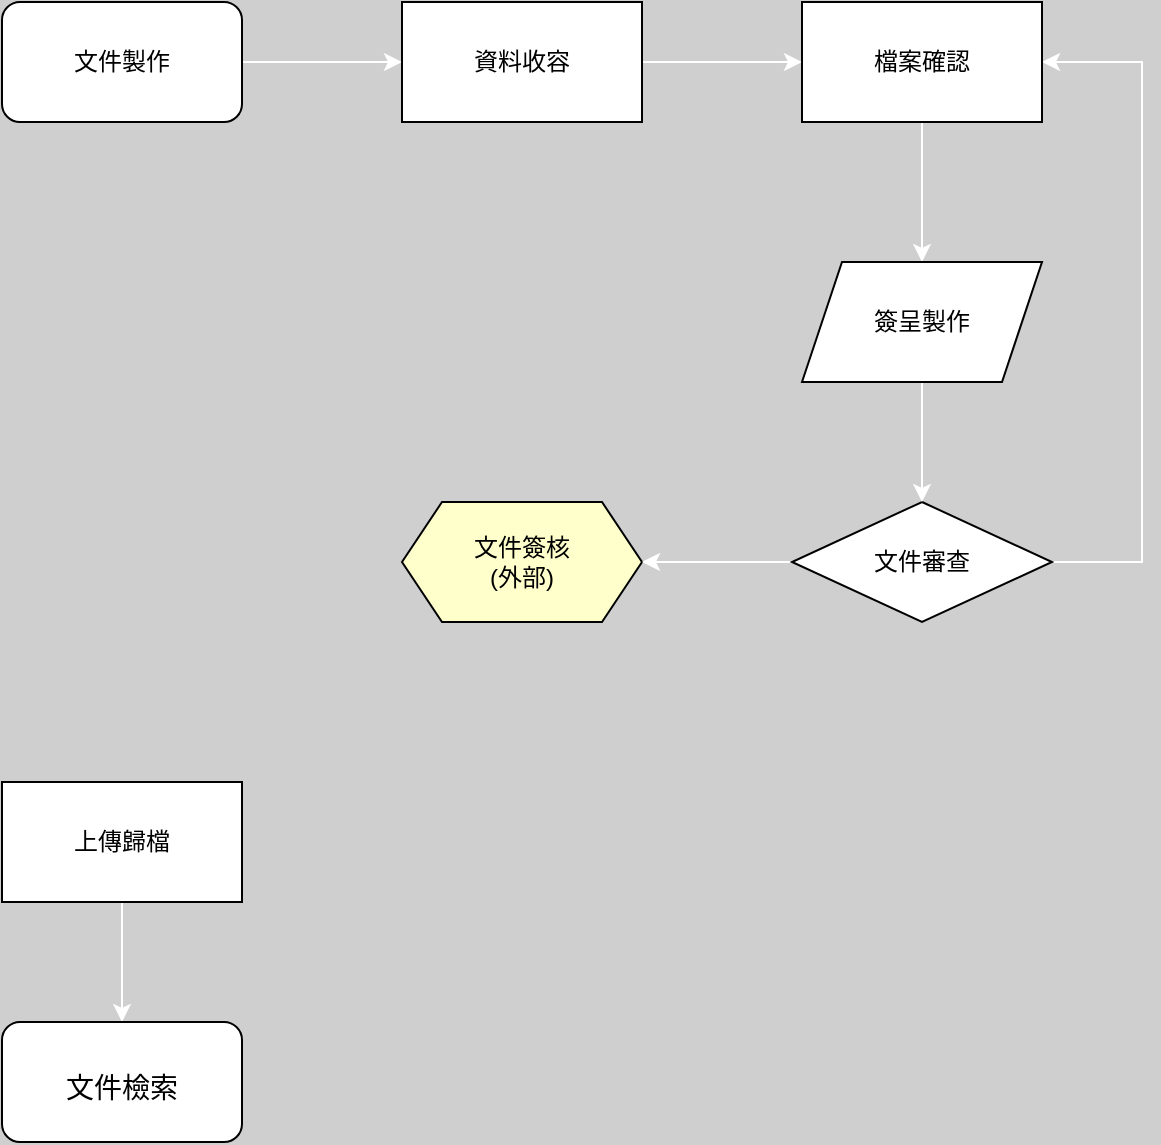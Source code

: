 <mxfile version="16.4.5" type="github" pages="3">
  <diagram id="T_dWSYMrY1WBdNnJtzPM" name="Page-1">
    <mxGraphModel dx="1354" dy="726" grid="1" gridSize="10" guides="1" tooltips="1" connect="1" arrows="1" fold="1" page="1" pageScale="1" pageWidth="850" pageHeight="1100" background="#40404040" math="0" shadow="0">
      <root>
        <mxCell id="0" />
        <mxCell id="1" parent="0" />
        <mxCell id="09RaBz-dbyB6HMPi8rWS-2" value="" style="edgeStyle=orthogonalEdgeStyle;rounded=0;orthogonalLoop=1;jettySize=auto;html=1;fontSize=21;fontColor=#FFFFFF;strokeColor=#FFFFFF;" edge="1" parent="1" source="cQ50xHxzlghZhwnke7jB-1" target="09RaBz-dbyB6HMPi8rWS-1">
          <mxGeometry relative="1" as="geometry" />
        </mxCell>
        <mxCell id="cQ50xHxzlghZhwnke7jB-1" value="文件製作" style="rounded=1;whiteSpace=wrap;html=1;fontFamily=Helvetica;fontSize=12;fontColor=rgb(0, 0, 0);align=center;strokeColor=rgb(0, 0, 0);fillColor=rgb(255, 255, 255);" vertex="1" parent="1">
          <mxGeometry x="210" y="150" width="120" height="60" as="geometry" />
        </mxCell>
        <mxCell id="cQ50xHxzlghZhwnke7jB-3" value="文件簽核&lt;br&gt;(外部)" style="shape=hexagon;perimeter=hexagonPerimeter2;whiteSpace=wrap;html=1;fixedSize=1;fontFamily=Helvetica;fontSize=12;fontColor=rgb(0, 0, 0);align=center;strokeColor=rgb(0, 0, 0);fillColor=#FFFFCC;" vertex="1" parent="1">
          <mxGeometry x="410" y="400" width="120" height="60" as="geometry" />
        </mxCell>
        <mxCell id="09RaBz-dbyB6HMPi8rWS-14" value="" style="edgeStyle=orthogonalEdgeStyle;rounded=0;orthogonalLoop=1;jettySize=auto;html=1;fontSize=14;fontColor=#000000;strokeColor=#FFFFFF;" edge="1" parent="1" source="cQ50xHxzlghZhwnke7jB-8" target="09RaBz-dbyB6HMPi8rWS-12">
          <mxGeometry relative="1" as="geometry" />
        </mxCell>
        <mxCell id="cQ50xHxzlghZhwnke7jB-8" value="上傳歸檔" style="rounded=0;whiteSpace=wrap;html=1;fontFamily=Helvetica;fontSize=12;fontColor=rgb(0, 0, 0);align=center;strokeColor=rgb(0, 0, 0);fillColor=rgb(255, 255, 255);" vertex="1" parent="1">
          <mxGeometry x="210" y="540" width="120" height="60" as="geometry" />
        </mxCell>
        <mxCell id="09RaBz-dbyB6HMPi8rWS-8" style="edgeStyle=orthogonalEdgeStyle;rounded=0;orthogonalLoop=1;jettySize=auto;html=1;entryX=1;entryY=0.5;entryDx=0;entryDy=0;fontSize=21;fontColor=#FFFFFF;strokeColor=#FFFFFF;" edge="1" parent="1" source="cQ50xHxzlghZhwnke7jB-18" target="09RaBz-dbyB6HMPi8rWS-3">
          <mxGeometry relative="1" as="geometry">
            <Array as="points">
              <mxPoint x="780" y="430" />
              <mxPoint x="780" y="180" />
            </Array>
          </mxGeometry>
        </mxCell>
        <mxCell id="09RaBz-dbyB6HMPi8rWS-9" value="" style="edgeStyle=orthogonalEdgeStyle;rounded=0;orthogonalLoop=1;jettySize=auto;html=1;fontSize=21;fontColor=#FFFFFF;strokeColor=#FFFFFF;" edge="1" parent="1" source="cQ50xHxzlghZhwnke7jB-18" target="cQ50xHxzlghZhwnke7jB-3">
          <mxGeometry relative="1" as="geometry" />
        </mxCell>
        <mxCell id="cQ50xHxzlghZhwnke7jB-18" value="&lt;span&gt;文件審查&lt;/span&gt;" style="rhombus;whiteSpace=wrap;html=1;" vertex="1" parent="1">
          <mxGeometry x="605" y="400" width="130" height="60" as="geometry" />
        </mxCell>
        <mxCell id="09RaBz-dbyB6HMPi8rWS-4" value="" style="edgeStyle=orthogonalEdgeStyle;rounded=0;orthogonalLoop=1;jettySize=auto;html=1;fontSize=21;fontColor=#FFFFFF;strokeColor=#FFFFFF;" edge="1" parent="1" source="09RaBz-dbyB6HMPi8rWS-1" target="09RaBz-dbyB6HMPi8rWS-3">
          <mxGeometry relative="1" as="geometry" />
        </mxCell>
        <mxCell id="09RaBz-dbyB6HMPi8rWS-1" value="資料收容" style="rounded=0;whiteSpace=wrap;html=1;fontFamily=Helvetica;fontSize=12;fontColor=rgb(0, 0, 0);align=center;strokeColor=rgb(0, 0, 0);fillColor=rgb(255, 255, 255);" vertex="1" parent="1">
          <mxGeometry x="410" y="150" width="120" height="60" as="geometry" />
        </mxCell>
        <mxCell id="09RaBz-dbyB6HMPi8rWS-6" value="" style="edgeStyle=orthogonalEdgeStyle;rounded=0;orthogonalLoop=1;jettySize=auto;html=1;fontSize=21;fontColor=#FFFFFF;strokeColor=#FFFFFF;" edge="1" parent="1" source="09RaBz-dbyB6HMPi8rWS-3" target="09RaBz-dbyB6HMPi8rWS-5">
          <mxGeometry relative="1" as="geometry" />
        </mxCell>
        <mxCell id="09RaBz-dbyB6HMPi8rWS-3" value="檔案確認" style="whiteSpace=wrap;html=1;fillColor=rgb(255, 255, 255);strokeColor=rgb(0, 0, 0);fontColor=rgb(0, 0, 0);rounded=0;" vertex="1" parent="1">
          <mxGeometry x="610" y="150" width="120" height="60" as="geometry" />
        </mxCell>
        <mxCell id="09RaBz-dbyB6HMPi8rWS-7" value="" style="edgeStyle=orthogonalEdgeStyle;rounded=0;orthogonalLoop=1;jettySize=auto;html=1;fontSize=21;fontColor=#FFFFFF;strokeColor=#FFFFFF;" edge="1" parent="1" source="09RaBz-dbyB6HMPi8rWS-5" target="cQ50xHxzlghZhwnke7jB-18">
          <mxGeometry relative="1" as="geometry" />
        </mxCell>
        <mxCell id="09RaBz-dbyB6HMPi8rWS-5" value="簽呈製作" style="shape=parallelogram;perimeter=parallelogramPerimeter;whiteSpace=wrap;html=1;fixedSize=1;fillColor=rgb(255, 255, 255);strokeColor=rgb(0, 0, 0);fontColor=rgb(0, 0, 0);rounded=0;" vertex="1" parent="1">
          <mxGeometry x="610" y="280" width="120" height="60" as="geometry" />
        </mxCell>
        <mxCell id="09RaBz-dbyB6HMPi8rWS-12" value="&lt;font color=&quot;#000000&quot; style=&quot;font-size: 14px&quot;&gt;文件檢索&lt;/font&gt;" style="rounded=1;whiteSpace=wrap;html=1;labelBackgroundColor=none;fontSize=21;fontColor=#FFFFFF;fillColor=#FFFFFF;" vertex="1" parent="1">
          <mxGeometry x="210" y="660" width="120" height="60" as="geometry" />
        </mxCell>
      </root>
    </mxGraphModel>
  </diagram>
  <diagram id="TnH2hBYTfwycljlnn2Kr" name="Page-2">
    <mxGraphModel dx="1293" dy="693" grid="0" gridSize="10" guides="1" tooltips="1" connect="1" arrows="1" fold="1" page="1" pageScale="1" pageWidth="850" pageHeight="1100" background="#333333" math="0" shadow="0">
      <root>
        <mxCell id="v6mwNyldDBCe6l_6ACun-0" />
        <mxCell id="v6mwNyldDBCe6l_6ACun-1" parent="v6mwNyldDBCe6l_6ACun-0" />
        <mxCell id="v6mwNyldDBCe6l_6ACun-2" value="" style="swimlane;horizontal=0;fillColor=#8DC26F;swimlaneFillColor=#999999;strokeColor=none;startSize=23;flipV=1;" vertex="1" parent="v6mwNyldDBCe6l_6ACun-1">
          <mxGeometry x="135" y="388" width="580" height="130" as="geometry" />
        </mxCell>
        <mxCell id="v6mwNyldDBCe6l_6ACun-3" value="&lt;span style=&quot;font-size: 16px&quot;&gt;覆&lt;br&gt;核&lt;br&gt;&lt;/span&gt;主&lt;br&gt;管" style="text;html=1;strokeColor=none;fillColor=none;align=center;verticalAlign=middle;whiteSpace=wrap;rounded=0;fontSize=14;fontColor=#FFFFFF;" vertex="1" parent="v6mwNyldDBCe6l_6ACun-2">
          <mxGeometry x="-18" y="50" width="60" height="30" as="geometry" />
        </mxCell>
        <mxCell id="45WJDlF12iotvbrXA3xr-16" value="" style="edgeStyle=orthogonalEdgeStyle;rounded=0;orthogonalLoop=1;jettySize=auto;html=1;fontSize=14;fontColor=#333333;strokeColor=#FFFFFF;" edge="1" parent="v6mwNyldDBCe6l_6ACun-2" source="45WJDlF12iotvbrXA3xr-0" target="45WJDlF12iotvbrXA3xr-10">
          <mxGeometry relative="1" as="geometry" />
        </mxCell>
        <mxCell id="45WJDlF12iotvbrXA3xr-0" value="&lt;font style=&quot;font-size: 14px&quot; color=&quot;#333333&quot;&gt;文件確認&lt;/font&gt;" style="rounded=0;whiteSpace=wrap;html=1;fontFamily=Helvetica;fontSize=16;fontColor=#FFFFFF;align=center;fillColor=#E6E6E6;strokeColor=none;" vertex="1" parent="v6mwNyldDBCe6l_6ACun-2">
          <mxGeometry x="83" y="31" width="119" height="64" as="geometry" />
        </mxCell>
        <mxCell id="45WJDlF12iotvbrXA3xr-10" value="&lt;font color=&quot;#333333&quot;&gt;覆核&lt;/font&gt;" style="rhombus;whiteSpace=wrap;html=1;labelBackgroundColor=none;fontSize=14;fontColor=#FFFFFF;fillColor=#E6E6E6;strokeColor=none;" vertex="1" parent="v6mwNyldDBCe6l_6ACun-2">
          <mxGeometry x="253" y="26" width="147" height="74" as="geometry" />
        </mxCell>
        <mxCell id="v6mwNyldDBCe6l_6ACun-6" value="" style="swimlane;horizontal=0;fillColor=#7EA6E0;swimlaneFillColor=#999999;strokeColor=none;" vertex="1" parent="v6mwNyldDBCe6l_6ACun-1">
          <mxGeometry x="135" y="245" width="580" height="130" as="geometry" />
        </mxCell>
        <mxCell id="v6mwNyldDBCe6l_6ACun-7" value="&lt;font style=&quot;font-size: 16px&quot;&gt;股&lt;br&gt;務&lt;/font&gt;" style="text;html=1;strokeColor=none;fillColor=none;align=center;verticalAlign=middle;whiteSpace=wrap;rounded=0;fontSize=14;" vertex="1" parent="v6mwNyldDBCe6l_6ACun-6">
          <mxGeometry x="-18" y="50" width="60" height="30" as="geometry" />
        </mxCell>
        <mxCell id="v6mwNyldDBCe6l_6ACun-12" value="" style="swimlane;horizontal=0;fillColor=#7EA6E0;swimlaneFillColor=#999999;strokeColor=none;flipV=1;" vertex="1" parent="v6mwNyldDBCe6l_6ACun-6">
          <mxGeometry width="580" height="130" as="geometry" />
        </mxCell>
        <mxCell id="v6mwNyldDBCe6l_6ACun-13" value="&lt;font style=&quot;font-size: 16px&quot; color=&quot;#ffffff&quot;&gt;股&lt;br&gt;務&lt;/font&gt;" style="text;html=1;strokeColor=none;fillColor=none;align=center;verticalAlign=middle;whiteSpace=wrap;rounded=0;fontSize=14;" vertex="1" parent="v6mwNyldDBCe6l_6ACun-12">
          <mxGeometry x="-18" y="50" width="60" height="30" as="geometry" />
        </mxCell>
        <mxCell id="v6mwNyldDBCe6l_6ACun-8" value="" style="swimlane;horizontal=0;fillColor=#DB5858;swimlaneFillColor=#999999;strokeColor=none;fontColor=#FFFFFF;flipV=1;" vertex="1" parent="v6mwNyldDBCe6l_6ACun-1">
          <mxGeometry x="135" y="532" width="580" height="130" as="geometry" />
        </mxCell>
        <mxCell id="v6mwNyldDBCe6l_6ACun-9" value="&lt;span style=&quot;font-size: 16px&quot;&gt;一&lt;br&gt;級&lt;br&gt;&lt;/span&gt;主&lt;br&gt;管" style="text;html=1;strokeColor=none;fillColor=none;align=center;verticalAlign=middle;whiteSpace=wrap;rounded=0;fontSize=14;fontColor=#FFFFFF;" vertex="1" parent="v6mwNyldDBCe6l_6ACun-8">
          <mxGeometry x="-18" y="50" width="60" height="30" as="geometry" />
        </mxCell>
        <mxCell id="45WJDlF12iotvbrXA3xr-18" value="" style="edgeStyle=orthogonalEdgeStyle;rounded=0;orthogonalLoop=1;jettySize=auto;html=1;fontSize=14;fontColor=#333333;strokeColor=#FFFFFF;" edge="1" parent="v6mwNyldDBCe6l_6ACun-8" source="45WJDlF12iotvbrXA3xr-7" target="45WJDlF12iotvbrXA3xr-17">
          <mxGeometry relative="1" as="geometry" />
        </mxCell>
        <mxCell id="45WJDlF12iotvbrXA3xr-7" value="&lt;font color=&quot;#333333&quot;&gt;文件簽核&lt;/font&gt;" style="rounded=0;whiteSpace=wrap;html=1;labelBackgroundColor=none;fontSize=14;fontColor=#FFFFFF;fillColor=#E6E6E6;strokeColor=none;" vertex="1" parent="v6mwNyldDBCe6l_6ACun-8">
          <mxGeometry x="266.5" y="35" width="120" height="60" as="geometry" />
        </mxCell>
        <mxCell id="45WJDlF12iotvbrXA3xr-17" value="&lt;font color=&quot;#333333&quot;&gt;決行&lt;/font&gt;" style="rhombus;whiteSpace=wrap;html=1;labelBackgroundColor=none;fontSize=14;fontColor=#FFFFFF;fillColor=#E6E6E6;strokeColor=none;" vertex="1" parent="v6mwNyldDBCe6l_6ACun-8">
          <mxGeometry x="424" y="28" width="147" height="74" as="geometry" />
        </mxCell>
        <mxCell id="v6mwNyldDBCe6l_6ACun-10" value="" style="swimlane;horizontal=0;fillColor=#FFB570;swimlaneFillColor=#999999;strokeColor=none;flipV=1;" vertex="1" parent="v6mwNyldDBCe6l_6ACun-1">
          <mxGeometry x="135" y="675" width="580" height="130" as="geometry" />
        </mxCell>
        <mxCell id="v6mwNyldDBCe6l_6ACun-11" value="&lt;span style=&quot;font-size: 16px&quot;&gt;&lt;font color=&quot;#ffffff&quot;&gt;系&lt;br&gt;統&lt;/font&gt;&lt;/span&gt;" style="text;html=1;strokeColor=none;fillColor=none;align=center;verticalAlign=middle;whiteSpace=wrap;rounded=0;fontSize=14;" vertex="1" parent="v6mwNyldDBCe6l_6ACun-10">
          <mxGeometry x="-18" y="50" width="60" height="30" as="geometry" />
        </mxCell>
        <mxCell id="45WJDlF12iotvbrXA3xr-15" value="文件歸檔" style="rounded=1;whiteSpace=wrap;html=1;labelBackgroundColor=none;fontSize=14;fontColor=#333333;fillColor=#E6E6E6;strokeColor=none;" vertex="1" parent="v6mwNyldDBCe6l_6ACun-10">
          <mxGeometry x="437.5" y="39" width="120" height="60" as="geometry" />
        </mxCell>
        <mxCell id="v6mwNyldDBCe6l_6ACun-14" value="&lt;h1&gt;&lt;font color=&quot;#ffffff&quot;&gt;董事會議事錄管理&lt;/font&gt;&lt;/h1&gt;&lt;p&gt;&lt;font color=&quot;#ffffff&quot; style=&quot;font-size: 21px&quot;&gt;角色執行流程&amp;nbsp;&lt;/font&gt;&lt;/p&gt;" style="text;html=1;strokeColor=none;fillColor=none;spacing=5;spacingTop=-20;whiteSpace=wrap;overflow=hidden;rounded=0;fontSize=16;" vertex="1" parent="v6mwNyldDBCe6l_6ACun-1">
          <mxGeometry x="106" y="53" width="411" height="103" as="geometry" />
        </mxCell>
        <mxCell id="45WJDlF12iotvbrXA3xr-1" value="文件製作" style="rounded=1;whiteSpace=wrap;html=1;fontFamily=Helvetica;fontSize=12;fontColor=rgb(0, 0, 0);align=center;strokeColor=none;fillColor=#E6E6E6;" vertex="1" parent="v6mwNyldDBCe6l_6ACun-1">
          <mxGeometry x="218" y="283" width="120" height="60" as="geometry" />
        </mxCell>
        <mxCell id="45WJDlF12iotvbrXA3xr-2" value="" style="edgeStyle=orthogonalEdgeStyle;rounded=0;orthogonalLoop=1;jettySize=auto;html=1;fontSize=16;fontColor=#FFFFFF;strokeColor=#FFFFFF;" edge="1" parent="v6mwNyldDBCe6l_6ACun-1" source="45WJDlF12iotvbrXA3xr-1" target="45WJDlF12iotvbrXA3xr-0">
          <mxGeometry relative="1" as="geometry" />
        </mxCell>
        <mxCell id="45WJDlF12iotvbrXA3xr-11" style="edgeStyle=orthogonalEdgeStyle;rounded=0;orthogonalLoop=1;jettySize=auto;html=1;entryX=0.992;entryY=0.4;entryDx=0;entryDy=0;entryPerimeter=0;fontSize=14;fontColor=#FFFFFF;strokeColor=#FFFFFF;exitX=0.5;exitY=0;exitDx=0;exitDy=0;" edge="1" parent="v6mwNyldDBCe6l_6ACun-1" source="45WJDlF12iotvbrXA3xr-10" target="45WJDlF12iotvbrXA3xr-1">
          <mxGeometry relative="1" as="geometry">
            <Array as="points">
              <mxPoint x="462" y="307" />
            </Array>
          </mxGeometry>
        </mxCell>
        <mxCell id="45WJDlF12iotvbrXA3xr-13" value="退回" style="edgeLabel;html=1;align=center;verticalAlign=middle;resizable=0;points=[];fontSize=14;fontColor=#FFFFFF;labelBackgroundColor=none;" vertex="1" connectable="0" parent="45WJDlF12iotvbrXA3xr-11">
          <mxGeometry x="-0.414" y="2" relative="1" as="geometry">
            <mxPoint x="24" y="57" as="offset" />
          </mxGeometry>
        </mxCell>
        <mxCell id="45WJDlF12iotvbrXA3xr-14" value="" style="edgeStyle=orthogonalEdgeStyle;rounded=0;orthogonalLoop=1;jettySize=auto;html=1;fontSize=14;fontColor=#FFFFFF;strokeColor=#FFFFFF;" edge="1" parent="v6mwNyldDBCe6l_6ACun-1" source="45WJDlF12iotvbrXA3xr-10" target="45WJDlF12iotvbrXA3xr-7">
          <mxGeometry relative="1" as="geometry" />
        </mxCell>
        <mxCell id="45WJDlF12iotvbrXA3xr-20" style="edgeStyle=orthogonalEdgeStyle;rounded=0;orthogonalLoop=1;jettySize=auto;html=1;fontSize=14;fontColor=#333333;strokeColor=#FFFFFF;entryX=0.5;entryY=1;entryDx=0;entryDy=0;" edge="1" parent="v6mwNyldDBCe6l_6ACun-1" source="45WJDlF12iotvbrXA3xr-17" target="45WJDlF12iotvbrXA3xr-0">
          <mxGeometry relative="1" as="geometry">
            <mxPoint x="531" y="500" as="targetPoint" />
            <Array as="points">
              <mxPoint x="633" y="543" />
              <mxPoint x="278" y="543" />
            </Array>
          </mxGeometry>
        </mxCell>
        <mxCell id="45WJDlF12iotvbrXA3xr-24" value="退回" style="edgeLabel;html=1;align=center;verticalAlign=middle;resizable=0;points=[];fontSize=14;fontColor=#FFFFFF;labelBackgroundColor=none;" vertex="1" connectable="0" parent="45WJDlF12iotvbrXA3xr-20">
          <mxGeometry x="-0.714" y="1" relative="1" as="geometry">
            <mxPoint x="66" y="1" as="offset" />
          </mxGeometry>
        </mxCell>
        <mxCell id="45WJDlF12iotvbrXA3xr-25" value="" style="edgeStyle=orthogonalEdgeStyle;rounded=0;orthogonalLoop=1;jettySize=auto;html=1;fontSize=14;fontColor=#FFFFFF;strokeColor=#FFFFFF;" edge="1" parent="v6mwNyldDBCe6l_6ACun-1" source="45WJDlF12iotvbrXA3xr-17" target="45WJDlF12iotvbrXA3xr-15">
          <mxGeometry relative="1" as="geometry" />
        </mxCell>
      </root>
    </mxGraphModel>
  </diagram>
  <diagram name="Copy of Page-2" id="x8UfnfbDZod_c7QQVdBB">
    <mxGraphModel dx="1422" dy="762" grid="0" gridSize="10" guides="1" tooltips="1" connect="1" arrows="1" fold="1" page="1" pageScale="1" pageWidth="850" pageHeight="1100" background="#333333" math="0" shadow="0">
      <root>
        <mxCell id="Uywwr1Rov237mzziBkiw-0" />
        <mxCell id="Uywwr1Rov237mzziBkiw-1" parent="Uywwr1Rov237mzziBkiw-0" />
        <mxCell id="Uywwr1Rov237mzziBkiw-2" value="" style="swimlane;horizontal=0;fillColor=#8DC26F;swimlaneFillColor=#999999;strokeColor=none;startSize=23;flipV=1;" vertex="1" parent="Uywwr1Rov237mzziBkiw-1">
          <mxGeometry x="135" y="388" width="605" height="130" as="geometry" />
        </mxCell>
        <mxCell id="Uywwr1Rov237mzziBkiw-3" value="&lt;span style=&quot;font-size: 16px&quot;&gt;覆&lt;br&gt;核&lt;br&gt;&lt;/span&gt;主&lt;br&gt;管" style="text;html=1;strokeColor=none;fillColor=none;align=center;verticalAlign=middle;whiteSpace=wrap;rounded=0;fontSize=14;fontColor=#FFFFFF;" vertex="1" parent="Uywwr1Rov237mzziBkiw-2">
          <mxGeometry x="-18" y="50" width="60" height="30" as="geometry" />
        </mxCell>
        <mxCell id="Uywwr1Rov237mzziBkiw-4" value="" style="edgeStyle=orthogonalEdgeStyle;rounded=0;orthogonalLoop=1;jettySize=auto;html=1;fontSize=14;fontColor=#333333;strokeColor=#FFFFFF;" edge="1" parent="Uywwr1Rov237mzziBkiw-2" source="Uywwr1Rov237mzziBkiw-5" target="Uywwr1Rov237mzziBkiw-6">
          <mxGeometry relative="1" as="geometry" />
        </mxCell>
        <mxCell id="Uywwr1Rov237mzziBkiw-5" value="&lt;font style=&quot;font-size: 14px&quot; color=&quot;#333333&quot;&gt;檔案確認&lt;/font&gt;" style="rounded=0;whiteSpace=wrap;html=1;fontFamily=Helvetica;fontSize=16;fontColor=#FFFFFF;align=center;fillColor=#E6E6E6;strokeColor=none;" vertex="1" parent="Uywwr1Rov237mzziBkiw-2">
          <mxGeometry x="65" y="29" width="119" height="64" as="geometry" />
        </mxCell>
        <mxCell id="Uywwr1Rov237mzziBkiw-6" value="&lt;font color=&quot;#333333&quot;&gt;覆核&lt;/font&gt;" style="rhombus;whiteSpace=wrap;html=1;labelBackgroundColor=none;fontSize=14;fontColor=#FFFFFF;fillColor=#E6E6E6;strokeColor=none;" vertex="1" parent="Uywwr1Rov237mzziBkiw-2">
          <mxGeometry x="255" y="24" width="147" height="74" as="geometry" />
        </mxCell>
        <mxCell id="Uywwr1Rov237mzziBkiw-7" value="" style="swimlane;horizontal=0;fillColor=#7EA6E0;swimlaneFillColor=#999999;strokeColor=none;" vertex="1" parent="Uywwr1Rov237mzziBkiw-1">
          <mxGeometry x="135" y="245" width="603" height="130" as="geometry" />
        </mxCell>
        <mxCell id="Uywwr1Rov237mzziBkiw-8" value="&lt;font style=&quot;font-size: 16px&quot;&gt;股&lt;br&gt;務&lt;/font&gt;" style="text;html=1;strokeColor=none;fillColor=none;align=center;verticalAlign=middle;whiteSpace=wrap;rounded=0;fontSize=14;" vertex="1" parent="Uywwr1Rov237mzziBkiw-7">
          <mxGeometry x="-18" y="50" width="60" height="30" as="geometry" />
        </mxCell>
        <mxCell id="Uywwr1Rov237mzziBkiw-9" value="" style="swimlane;horizontal=0;fillColor=#7EA6E0;swimlaneFillColor=#999999;strokeColor=none;flipV=1;" vertex="1" parent="Uywwr1Rov237mzziBkiw-7">
          <mxGeometry width="603" height="130" as="geometry" />
        </mxCell>
        <mxCell id="Uywwr1Rov237mzziBkiw-10" value="&lt;font style=&quot;font-size: 16px&quot; color=&quot;#ffffff&quot;&gt;股&lt;br&gt;務&lt;/font&gt;" style="text;html=1;strokeColor=none;fillColor=none;align=center;verticalAlign=middle;whiteSpace=wrap;rounded=0;fontSize=14;" vertex="1" parent="Uywwr1Rov237mzziBkiw-9">
          <mxGeometry x="-18" y="50" width="60" height="30" as="geometry" />
        </mxCell>
        <mxCell id="Uywwr1Rov237mzziBkiw-34" value="" style="edgeStyle=orthogonalEdgeStyle;rounded=0;orthogonalLoop=1;jettySize=auto;html=1;fontSize=21;fontColor=#FFFFFF;strokeColor=#FFFFFF;" edge="1" parent="Uywwr1Rov237mzziBkiw-9" source="Uywwr1Rov237mzziBkiw-28" target="Uywwr1Rov237mzziBkiw-33">
          <mxGeometry relative="1" as="geometry" />
        </mxCell>
        <mxCell id="Uywwr1Rov237mzziBkiw-28" value="資料收容" style="rounded=0;whiteSpace=wrap;html=1;fontFamily=Helvetica;fontSize=12;fontColor=rgb(0, 0, 0);align=center;fillColor=#E6E6E6;strokeColor=none;" vertex="1" parent="Uywwr1Rov237mzziBkiw-9">
          <mxGeometry x="255" y="38" width="120" height="60" as="geometry" />
        </mxCell>
        <mxCell id="Uywwr1Rov237mzziBkiw-20" value="文件製作" style="rounded=1;whiteSpace=wrap;html=1;fontFamily=Helvetica;fontSize=12;fontColor=rgb(0, 0, 0);align=center;strokeColor=none;fillColor=#E6E6E6;" vertex="1" parent="Uywwr1Rov237mzziBkiw-9">
          <mxGeometry x="65" y="38" width="120" height="60" as="geometry" />
        </mxCell>
        <mxCell id="Uywwr1Rov237mzziBkiw-29" value="" style="edgeStyle=orthogonalEdgeStyle;rounded=0;orthogonalLoop=1;jettySize=auto;html=1;fontSize=21;fontColor=#FFFFFF;strokeColor=#FFFFFF;" edge="1" parent="Uywwr1Rov237mzziBkiw-9" source="Uywwr1Rov237mzziBkiw-20" target="Uywwr1Rov237mzziBkiw-28">
          <mxGeometry relative="1" as="geometry" />
        </mxCell>
        <mxCell id="Uywwr1Rov237mzziBkiw-33" value="檔案確認" style="whiteSpace=wrap;html=1;fillColor=#E6E6E6;strokeColor=none;fontColor=rgb(0, 0, 0);rounded=0;" vertex="1" parent="Uywwr1Rov237mzziBkiw-9">
          <mxGeometry x="445" y="38" width="120" height="60" as="geometry" />
        </mxCell>
        <mxCell id="Uywwr1Rov237mzziBkiw-11" value="" style="swimlane;horizontal=0;fillColor=#DB5858;swimlaneFillColor=#999999;strokeColor=none;fontColor=#FFFFFF;flipV=1;" vertex="1" parent="Uywwr1Rov237mzziBkiw-1">
          <mxGeometry x="135" y="532" width="580" height="130" as="geometry" />
        </mxCell>
        <mxCell id="Uywwr1Rov237mzziBkiw-12" value="&lt;span style=&quot;font-size: 16px&quot;&gt;一&lt;br&gt;級&lt;br&gt;&lt;/span&gt;主&lt;br&gt;管" style="text;html=1;strokeColor=none;fillColor=none;align=center;verticalAlign=middle;whiteSpace=wrap;rounded=0;fontSize=14;fontColor=#FFFFFF;" vertex="1" parent="Uywwr1Rov237mzziBkiw-11">
          <mxGeometry x="-18" y="50" width="60" height="30" as="geometry" />
        </mxCell>
        <mxCell id="Uywwr1Rov237mzziBkiw-13" value="" style="edgeStyle=orthogonalEdgeStyle;rounded=0;orthogonalLoop=1;jettySize=auto;html=1;fontSize=14;fontColor=#333333;strokeColor=#FFFFFF;" edge="1" parent="Uywwr1Rov237mzziBkiw-11" source="Uywwr1Rov237mzziBkiw-14" target="Uywwr1Rov237mzziBkiw-15">
          <mxGeometry relative="1" as="geometry" />
        </mxCell>
        <mxCell id="Uywwr1Rov237mzziBkiw-14" value="&lt;font color=&quot;#333333&quot;&gt;文件簽核&lt;/font&gt;" style="rounded=0;whiteSpace=wrap;html=1;labelBackgroundColor=none;fontSize=14;fontColor=#FFFFFF;fillColor=#E6E6E6;strokeColor=none;" vertex="1" parent="Uywwr1Rov237mzziBkiw-11">
          <mxGeometry x="266.5" y="35" width="120" height="60" as="geometry" />
        </mxCell>
        <mxCell id="Uywwr1Rov237mzziBkiw-15" value="&lt;font color=&quot;#333333&quot;&gt;決行&lt;/font&gt;" style="rhombus;whiteSpace=wrap;html=1;labelBackgroundColor=none;fontSize=14;fontColor=#FFFFFF;fillColor=#E6E6E6;strokeColor=none;" vertex="1" parent="Uywwr1Rov237mzziBkiw-11">
          <mxGeometry x="424" y="28" width="147" height="74" as="geometry" />
        </mxCell>
        <mxCell id="Uywwr1Rov237mzziBkiw-16" value="" style="swimlane;horizontal=0;fillColor=#FFB570;swimlaneFillColor=#999999;strokeColor=none;flipV=1;" vertex="1" parent="Uywwr1Rov237mzziBkiw-1">
          <mxGeometry x="135" y="675" width="580" height="130" as="geometry" />
        </mxCell>
        <mxCell id="Uywwr1Rov237mzziBkiw-17" value="&lt;span style=&quot;font-size: 16px&quot;&gt;&lt;font color=&quot;#ffffff&quot;&gt;系&lt;br&gt;統&lt;/font&gt;&lt;/span&gt;" style="text;html=1;strokeColor=none;fillColor=none;align=center;verticalAlign=middle;whiteSpace=wrap;rounded=0;fontSize=14;" vertex="1" parent="Uywwr1Rov237mzziBkiw-16">
          <mxGeometry x="-18" y="50" width="60" height="30" as="geometry" />
        </mxCell>
        <mxCell id="Uywwr1Rov237mzziBkiw-18" value="文件歸檔" style="rounded=1;whiteSpace=wrap;html=1;labelBackgroundColor=none;fontSize=14;fontColor=#333333;fillColor=#E6E6E6;strokeColor=none;" vertex="1" parent="Uywwr1Rov237mzziBkiw-16">
          <mxGeometry x="437.5" y="39" width="120" height="60" as="geometry" />
        </mxCell>
        <mxCell id="Uywwr1Rov237mzziBkiw-19" value="&lt;h1&gt;&lt;font color=&quot;#ffffff&quot;&gt;董事會議事錄管理&lt;/font&gt;&lt;/h1&gt;&lt;p&gt;&lt;font color=&quot;#ffffff&quot; style=&quot;font-size: 21px&quot;&gt;角色執行流程&amp;nbsp;&lt;/font&gt;&lt;/p&gt;" style="text;html=1;strokeColor=none;fillColor=none;spacing=5;spacingTop=-20;whiteSpace=wrap;overflow=hidden;rounded=0;fontSize=16;" vertex="1" parent="Uywwr1Rov237mzziBkiw-1">
          <mxGeometry x="106" y="53" width="411" height="103" as="geometry" />
        </mxCell>
        <mxCell id="Uywwr1Rov237mzziBkiw-21" value="" style="edgeStyle=orthogonalEdgeStyle;rounded=0;orthogonalLoop=1;jettySize=auto;html=1;fontSize=16;fontColor=#FFFFFF;strokeColor=#FFFFFF;" edge="1" parent="Uywwr1Rov237mzziBkiw-1" source="Uywwr1Rov237mzziBkiw-20" target="Uywwr1Rov237mzziBkiw-5">
          <mxGeometry relative="1" as="geometry" />
        </mxCell>
        <mxCell id="Uywwr1Rov237mzziBkiw-24" value="" style="edgeStyle=orthogonalEdgeStyle;rounded=0;orthogonalLoop=1;jettySize=auto;html=1;fontSize=14;fontColor=#FFFFFF;strokeColor=#FFFFFF;" edge="1" parent="Uywwr1Rov237mzziBkiw-1" source="Uywwr1Rov237mzziBkiw-6" target="Uywwr1Rov237mzziBkiw-14">
          <mxGeometry relative="1" as="geometry" />
        </mxCell>
        <mxCell id="Uywwr1Rov237mzziBkiw-25" style="edgeStyle=orthogonalEdgeStyle;rounded=0;orthogonalLoop=1;jettySize=auto;html=1;fontSize=14;fontColor=#333333;strokeColor=#FFFFFF;entryX=0.5;entryY=1;entryDx=0;entryDy=0;" edge="1" parent="Uywwr1Rov237mzziBkiw-1" source="Uywwr1Rov237mzziBkiw-15" target="Uywwr1Rov237mzziBkiw-5">
          <mxGeometry relative="1" as="geometry">
            <mxPoint x="531" y="500" as="targetPoint" />
            <Array as="points">
              <mxPoint x="633" y="543" />
              <mxPoint x="260" y="543" />
            </Array>
          </mxGeometry>
        </mxCell>
        <mxCell id="Uywwr1Rov237mzziBkiw-26" value="退回" style="edgeLabel;html=1;align=center;verticalAlign=middle;resizable=0;points=[];fontSize=14;fontColor=#FFFFFF;labelBackgroundColor=none;" vertex="1" connectable="0" parent="Uywwr1Rov237mzziBkiw-25">
          <mxGeometry x="-0.714" y="1" relative="1" as="geometry">
            <mxPoint x="66" y="1" as="offset" />
          </mxGeometry>
        </mxCell>
        <mxCell id="Uywwr1Rov237mzziBkiw-27" value="" style="edgeStyle=orthogonalEdgeStyle;rounded=0;orthogonalLoop=1;jettySize=auto;html=1;fontSize=14;fontColor=#FFFFFF;strokeColor=#FFFFFF;" edge="1" parent="Uywwr1Rov237mzziBkiw-1" source="Uywwr1Rov237mzziBkiw-15" target="Uywwr1Rov237mzziBkiw-18">
          <mxGeometry relative="1" as="geometry" />
        </mxCell>
      </root>
    </mxGraphModel>
  </diagram>
</mxfile>
